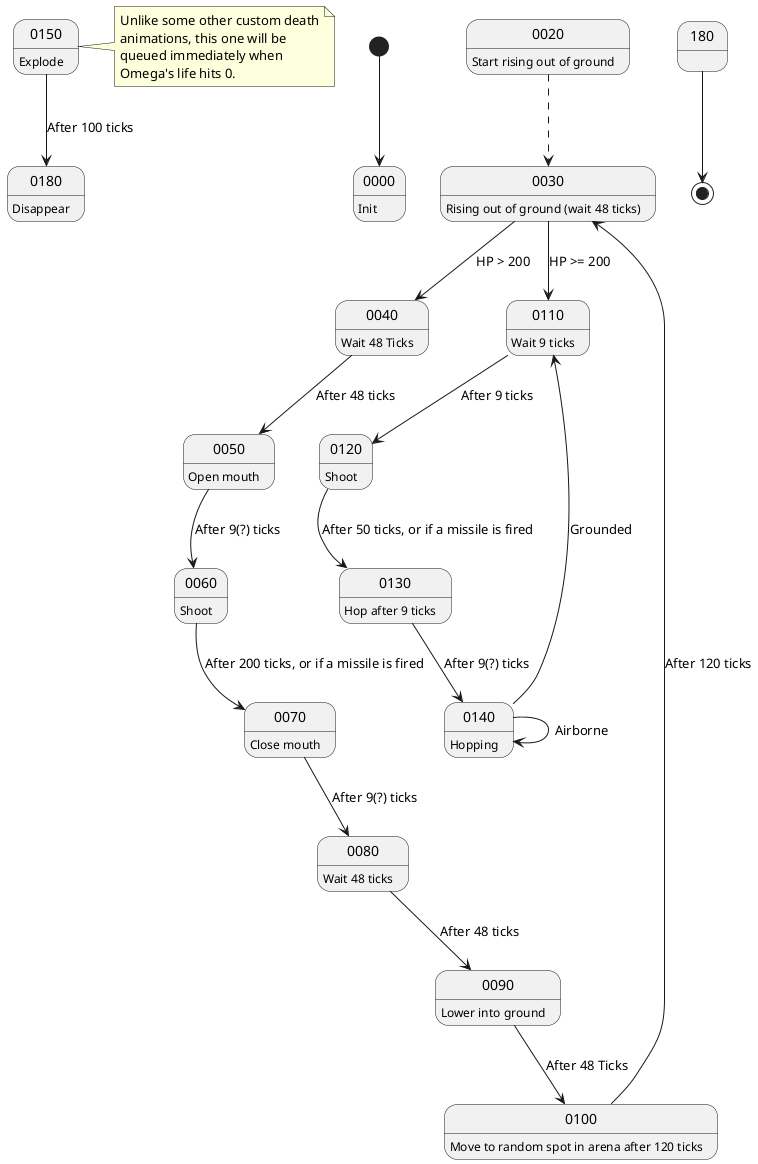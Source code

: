 @startuml Boss 1 - Omega

[*] --> 0000
0000 : Init

0020 : Start rising out of ground
0020 -[dashed]-> 0030

0030 : Rising out of ground (wait 48 ticks)
0030 --> 0040 : HP > 200
0030 --> 0110 : HP >= 200

0040 : Wait 48 Ticks
0040 --> 0050 : After 48 ticks

0050 : Open mouth
0050 --> 0060 : After 9(?) ticks

0060 : Shoot
0060 --> 0070 : After 200 ticks, or if a missile is fired

0070 : Close mouth
0070 --> 0080 : After 9(?) ticks

0080 : Wait 48 ticks
0080 --> 0090 : After 48 ticks

0090 : Lower into ground
0090 --> 0100 : After 48 Ticks

0100 : Move to random spot in arena after 120 ticks
0100 --> 0030 : After 120 ticks

0110 : Wait 9 ticks
0110 --> 0120 : After 9 ticks

0120 : Shoot
0120 --> 0130 : After 50 ticks, or if a missile is fired

0130 : Hop after 9 ticks
0130 --> 0140 : After 9(?) ticks

0140 : Hopping
0140 --> 0140 : Airborne
0140 --> 0110 : Grounded

0150 : Explode
note right of 0150
Unlike some other custom death
animations, this one will be
queued immediately when
Omega's life hits 0.
end note
0150 --> 0180 : After 100 ticks

0180 : Disappear
180 --> [*]

@enduml
